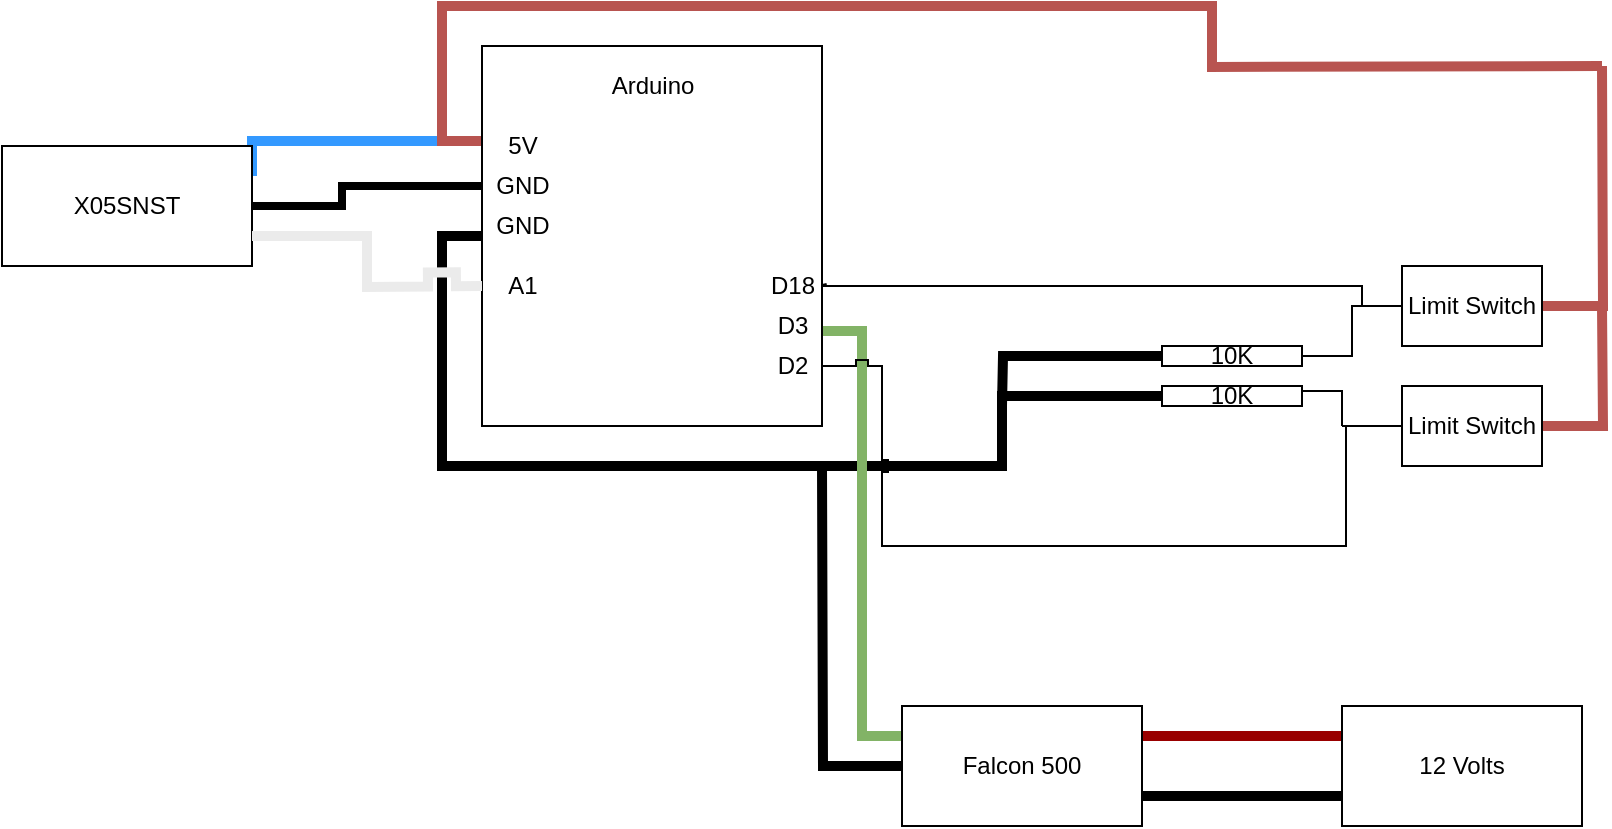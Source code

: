 <mxfile version="14.9.7" type="device"><diagram id="jouZ40QTGTPD0IaMsR5c" name="Page-1"><mxGraphModel dx="1502" dy="620" grid="1" gridSize="10" guides="1" tooltips="1" connect="1" arrows="1" fold="1" page="1" pageScale="1" pageWidth="850" pageHeight="1100" math="0" shadow="0"><root><mxCell id="0"/><mxCell id="1" parent="0"/><mxCell id="g6U2JB76mty_zzB9MCRh-13" style="edgeStyle=orthogonalEdgeStyle;rounded=0;jumpStyle=sharp;orthogonalLoop=1;jettySize=auto;html=1;exitX=0;exitY=0.25;exitDx=0;exitDy=0;entryX=1;entryY=0.25;entryDx=0;entryDy=0;endArrow=none;endFill=0;endSize=7;strokeWidth=5;strokeColor=#3399FF;" parent="1" source="g6U2JB76mty_zzB9MCRh-1" target="g6U2JB76mty_zzB9MCRh-2" edge="1"><mxGeometry relative="1" as="geometry"><Array as="points"><mxPoint x="145" y="188"/></Array></mxGeometry></mxCell><mxCell id="g6U2JB76mty_zzB9MCRh-19" style="edgeStyle=orthogonalEdgeStyle;rounded=0;jumpStyle=sharp;orthogonalLoop=1;jettySize=auto;html=1;exitX=0;exitY=0.5;exitDx=0;exitDy=0;endArrow=none;endFill=0;endSize=7;strokeWidth=5;entryX=0;entryY=0.5;entryDx=0;entryDy=0;" parent="1" source="g6U2JB76mty_zzB9MCRh-1" target="g6U2JB76mty_zzB9MCRh-17" edge="1"><mxGeometry relative="1" as="geometry"><mxPoint x="580" y="410" as="targetPoint"/><Array as="points"><mxPoint x="240" y="235"/><mxPoint x="240" y="350"/><mxPoint x="520" y="350"/><mxPoint x="520" y="315"/></Array></mxGeometry></mxCell><mxCell id="g6U2JB76mty_zzB9MCRh-22" style="edgeStyle=orthogonalEdgeStyle;rounded=0;jumpStyle=sharp;orthogonalLoop=1;jettySize=auto;html=1;endArrow=none;endFill=0;endSize=7;strokeColor=#000000;strokeWidth=1;exitX=0.933;exitY=0.45;exitDx=0;exitDy=0;exitPerimeter=0;" parent="1" source="g6U2JB76mty_zzB9MCRh-7" edge="1"><mxGeometry relative="1" as="geometry"><mxPoint x="700" y="270" as="targetPoint"/><mxPoint x="434" y="260" as="sourcePoint"/><Array as="points"><mxPoint x="428" y="260"/><mxPoint x="690" y="260"/></Array></mxGeometry></mxCell><mxCell id="g6U2JB76mty_zzB9MCRh-29" style="edgeStyle=orthogonalEdgeStyle;rounded=0;jumpStyle=sharp;orthogonalLoop=1;jettySize=auto;html=1;exitX=0;exitY=0.25;exitDx=0;exitDy=0;endArrow=none;endFill=0;endSize=7;strokeColor=#b85450;strokeWidth=5;fillColor=#f8cecc;" parent="1" source="g6U2JB76mty_zzB9MCRh-1" edge="1"><mxGeometry relative="1" as="geometry"><mxPoint x="820" y="150" as="targetPoint"/></mxGeometry></mxCell><mxCell id="WW92J0cy_dvXd7UlHSBG-1" style="edgeStyle=orthogonalEdgeStyle;rounded=0;orthogonalLoop=1;jettySize=auto;html=1;exitX=1;exitY=0.75;exitDx=0;exitDy=0;endArrow=none;endFill=0;fillColor=#d5e8d4;strokeColor=#82b366;strokeWidth=5;entryX=0;entryY=0.25;entryDx=0;entryDy=0;" edge="1" parent="1" source="g6U2JB76mty_zzB9MCRh-1" target="WW92J0cy_dvXd7UlHSBG-3"><mxGeometry relative="1" as="geometry"><mxPoint x="490" y="450" as="targetPoint"/></mxGeometry></mxCell><mxCell id="g6U2JB76mty_zzB9MCRh-1" value="" style="rounded=0;whiteSpace=wrap;html=1;" parent="1" vertex="1"><mxGeometry x="260" y="140" width="170" height="190" as="geometry"/></mxCell><mxCell id="g6U2JB76mty_zzB9MCRh-2" value="X05SNST" style="rounded=0;whiteSpace=wrap;html=1;" parent="1" vertex="1"><mxGeometry x="20" y="190" width="125" height="60" as="geometry"/></mxCell><mxCell id="g6U2JB76mty_zzB9MCRh-4" value="Arduino" style="text;html=1;resizable=0;autosize=1;align=center;verticalAlign=middle;points=[];fillColor=none;strokeColor=none;rounded=0;" parent="1" vertex="1"><mxGeometry x="320" y="150" width="50" height="20" as="geometry"/></mxCell><mxCell id="g6U2JB76mty_zzB9MCRh-5" value="D2" style="text;html=1;resizable=0;autosize=1;align=center;verticalAlign=middle;points=[];fillColor=none;strokeColor=none;rounded=0;" parent="1" vertex="1"><mxGeometry x="400" y="290" width="30" height="20" as="geometry"/></mxCell><mxCell id="g6U2JB76mty_zzB9MCRh-6" value="D3" style="text;html=1;resizable=0;autosize=1;align=center;verticalAlign=middle;points=[];fillColor=none;strokeColor=none;rounded=0;" parent="1" vertex="1"><mxGeometry x="400" y="270" width="30" height="20" as="geometry"/></mxCell><mxCell id="g6U2JB76mty_zzB9MCRh-7" value="D18" style="text;html=1;resizable=0;autosize=1;align=center;verticalAlign=middle;points=[];fillColor=none;strokeColor=none;rounded=0;" parent="1" vertex="1"><mxGeometry x="395" y="250" width="40" height="20" as="geometry"/></mxCell><mxCell id="g6U2JB76mty_zzB9MCRh-14" value="" style="edgeStyle=orthogonalEdgeStyle;rounded=0;jumpStyle=sharp;orthogonalLoop=1;jettySize=auto;html=1;endArrow=none;endFill=0;endSize=7;strokeWidth=4;entryX=1;entryY=0.5;entryDx=0;entryDy=0;" parent="1" source="g6U2JB76mty_zzB9MCRh-8" target="g6U2JB76mty_zzB9MCRh-2" edge="1"><mxGeometry relative="1" as="geometry"><Array as="points"><mxPoint x="190" y="210"/><mxPoint x="190" y="220"/></Array></mxGeometry></mxCell><mxCell id="g6U2JB76mty_zzB9MCRh-8" value="GND" style="text;html=1;resizable=0;autosize=1;align=center;verticalAlign=middle;points=[];fillColor=none;strokeColor=none;rounded=0;" parent="1" vertex="1"><mxGeometry x="260" y="200" width="40" height="20" as="geometry"/></mxCell><mxCell id="g6U2JB76mty_zzB9MCRh-9" value="GND" style="text;html=1;resizable=0;autosize=1;align=center;verticalAlign=middle;points=[];fillColor=none;strokeColor=none;rounded=0;" parent="1" vertex="1"><mxGeometry x="260" y="220" width="40" height="20" as="geometry"/></mxCell><mxCell id="g6U2JB76mty_zzB9MCRh-10" value="&lt;div&gt;5V&lt;/div&gt;" style="text;html=1;resizable=0;autosize=1;align=center;verticalAlign=middle;points=[];fillColor=none;strokeColor=none;rounded=0;" parent="1" vertex="1"><mxGeometry x="265" y="180" width="30" height="20" as="geometry"/></mxCell><mxCell id="g6U2JB76mty_zzB9MCRh-12" value="A1" style="text;html=1;resizable=0;autosize=1;align=center;verticalAlign=middle;points=[];fillColor=none;strokeColor=none;rounded=0;" parent="1" vertex="1"><mxGeometry x="265" y="250" width="30" height="20" as="geometry"/></mxCell><mxCell id="g6U2JB76mty_zzB9MCRh-15" value="" style="edgeStyle=orthogonalEdgeStyle;rounded=0;jumpStyle=sharp;orthogonalLoop=1;jettySize=auto;html=1;endArrow=none;endFill=0;endSize=7;entryX=1;entryY=0.75;entryDx=0;entryDy=0;strokeColor=#EBEBEB;strokeWidth=5;" parent="1" target="g6U2JB76mty_zzB9MCRh-2" edge="1"><mxGeometry relative="1" as="geometry"><mxPoint x="260" y="260" as="sourcePoint"/><mxPoint x="170" y="250" as="targetPoint"/></mxGeometry></mxCell><mxCell id="g6U2JB76mty_zzB9MCRh-20" style="edgeStyle=orthogonalEdgeStyle;rounded=0;jumpStyle=sharp;orthogonalLoop=1;jettySize=auto;html=1;exitX=0;exitY=0.5;exitDx=0;exitDy=0;endArrow=none;endFill=0;endSize=7;strokeColor=#000000;strokeWidth=5;" parent="1" source="g6U2JB76mty_zzB9MCRh-16" edge="1"><mxGeometry relative="1" as="geometry"><mxPoint x="520" y="320" as="targetPoint"/></mxGeometry></mxCell><mxCell id="g6U2JB76mty_zzB9MCRh-16" value="10K" style="rounded=0;whiteSpace=wrap;html=1;" parent="1" vertex="1"><mxGeometry x="600" y="290" width="70" height="10" as="geometry"/></mxCell><mxCell id="g6U2JB76mty_zzB9MCRh-28" style="edgeStyle=orthogonalEdgeStyle;rounded=0;jumpStyle=sharp;orthogonalLoop=1;jettySize=auto;html=1;exitX=1;exitY=0.25;exitDx=0;exitDy=0;endArrow=none;endFill=0;endSize=7;strokeColor=#000000;strokeWidth=1;" parent="1" source="g6U2JB76mty_zzB9MCRh-17" edge="1"><mxGeometry relative="1" as="geometry"><mxPoint x="690" y="330" as="targetPoint"/></mxGeometry></mxCell><mxCell id="g6U2JB76mty_zzB9MCRh-17" value="10K" style="rounded=0;whiteSpace=wrap;html=1;" parent="1" vertex="1"><mxGeometry x="600" y="310" width="70" height="10" as="geometry"/></mxCell><mxCell id="g6U2JB76mty_zzB9MCRh-26" style="edgeStyle=orthogonalEdgeStyle;rounded=0;jumpStyle=sharp;orthogonalLoop=1;jettySize=auto;html=1;exitX=0;exitY=0.5;exitDx=0;exitDy=0;entryX=1;entryY=0.5;entryDx=0;entryDy=0;endArrow=none;endFill=0;endSize=7;strokeColor=#000000;strokeWidth=1;" parent="1" source="g6U2JB76mty_zzB9MCRh-23" target="g6U2JB76mty_zzB9MCRh-16" edge="1"><mxGeometry relative="1" as="geometry"/></mxCell><mxCell id="g6U2JB76mty_zzB9MCRh-30" style="edgeStyle=orthogonalEdgeStyle;rounded=0;jumpStyle=sharp;orthogonalLoop=1;jettySize=auto;html=1;exitX=1;exitY=0.5;exitDx=0;exitDy=0;endArrow=none;endFill=0;endSize=7;strokeColor=#b85450;strokeWidth=5;fillColor=#f8cecc;" parent="1" source="g6U2JB76mty_zzB9MCRh-23" edge="1"><mxGeometry relative="1" as="geometry"><mxPoint x="820" y="150" as="targetPoint"/></mxGeometry></mxCell><mxCell id="g6U2JB76mty_zzB9MCRh-23" value="Limit Switch" style="rounded=0;whiteSpace=wrap;html=1;" parent="1" vertex="1"><mxGeometry x="720" y="250" width="70" height="40" as="geometry"/></mxCell><mxCell id="g6U2JB76mty_zzB9MCRh-27" style="edgeStyle=orthogonalEdgeStyle;rounded=0;jumpStyle=sharp;orthogonalLoop=1;jettySize=auto;html=1;exitX=0;exitY=0.5;exitDx=0;exitDy=0;endArrow=none;endFill=0;endSize=7;strokeColor=#000000;strokeWidth=1;" parent="1" source="g6U2JB76mty_zzB9MCRh-24" edge="1"><mxGeometry relative="1" as="geometry"><mxPoint x="690" y="330" as="targetPoint"/></mxGeometry></mxCell><mxCell id="g6U2JB76mty_zzB9MCRh-31" style="edgeStyle=orthogonalEdgeStyle;rounded=0;jumpStyle=sharp;orthogonalLoop=1;jettySize=auto;html=1;exitX=1;exitY=0.5;exitDx=0;exitDy=0;endArrow=none;endFill=0;endSize=7;strokeColor=#b85450;strokeWidth=5;fillColor=#f8cecc;" parent="1" source="g6U2JB76mty_zzB9MCRh-24" edge="1"><mxGeometry relative="1" as="geometry"><mxPoint x="820" y="270" as="targetPoint"/></mxGeometry></mxCell><mxCell id="g6U2JB76mty_zzB9MCRh-24" value="Limit Switch" style="rounded=0;whiteSpace=wrap;html=1;" parent="1" vertex="1"><mxGeometry x="720" y="310" width="70" height="40" as="geometry"/></mxCell><mxCell id="g6U2JB76mty_zzB9MCRh-25" style="edgeStyle=orthogonalEdgeStyle;rounded=0;jumpStyle=sharp;orthogonalLoop=1;jettySize=auto;html=1;endArrow=none;endFill=0;endSize=7;strokeColor=#000000;strokeWidth=1;exitX=0.933;exitY=0.45;exitDx=0;exitDy=0;exitPerimeter=0;" parent="1" edge="1"><mxGeometry relative="1" as="geometry"><mxPoint x="692" y="330" as="targetPoint"/><mxPoint x="430" y="300" as="sourcePoint"/><Array as="points"><mxPoint x="460" y="300"/><mxPoint x="460" y="390"/><mxPoint x="692" y="390"/></Array></mxGeometry></mxCell><mxCell id="WW92J0cy_dvXd7UlHSBG-4" style="edgeStyle=orthogonalEdgeStyle;rounded=0;orthogonalLoop=1;jettySize=auto;html=1;exitX=0;exitY=0.5;exitDx=0;exitDy=0;endArrow=none;endFill=0;strokeWidth=5;" edge="1" parent="1" source="WW92J0cy_dvXd7UlHSBG-3"><mxGeometry relative="1" as="geometry"><mxPoint x="430" y="350" as="targetPoint"/></mxGeometry></mxCell><mxCell id="WW92J0cy_dvXd7UlHSBG-7" style="edgeStyle=orthogonalEdgeStyle;rounded=0;orthogonalLoop=1;jettySize=auto;html=1;exitX=1;exitY=0.25;exitDx=0;exitDy=0;entryX=0;entryY=0.25;entryDx=0;entryDy=0;endArrow=none;endFill=0;strokeWidth=5;strokeColor=#990000;" edge="1" parent="1" source="WW92J0cy_dvXd7UlHSBG-3" target="WW92J0cy_dvXd7UlHSBG-5"><mxGeometry relative="1" as="geometry"/></mxCell><mxCell id="WW92J0cy_dvXd7UlHSBG-3" value="Falcon 500" style="whiteSpace=wrap;html=1;" vertex="1" parent="1"><mxGeometry x="470" y="470" width="120" height="60" as="geometry"/></mxCell><mxCell id="WW92J0cy_dvXd7UlHSBG-6" style="edgeStyle=orthogonalEdgeStyle;rounded=0;orthogonalLoop=1;jettySize=auto;html=1;exitX=0;exitY=0.75;exitDx=0;exitDy=0;entryX=1;entryY=0.75;entryDx=0;entryDy=0;endArrow=none;endFill=0;strokeWidth=5;" edge="1" parent="1" source="WW92J0cy_dvXd7UlHSBG-5" target="WW92J0cy_dvXd7UlHSBG-3"><mxGeometry relative="1" as="geometry"/></mxCell><mxCell id="WW92J0cy_dvXd7UlHSBG-5" value="12 Volts" style="whiteSpace=wrap;html=1;" vertex="1" parent="1"><mxGeometry x="690" y="470" width="120" height="60" as="geometry"/></mxCell></root></mxGraphModel></diagram></mxfile>